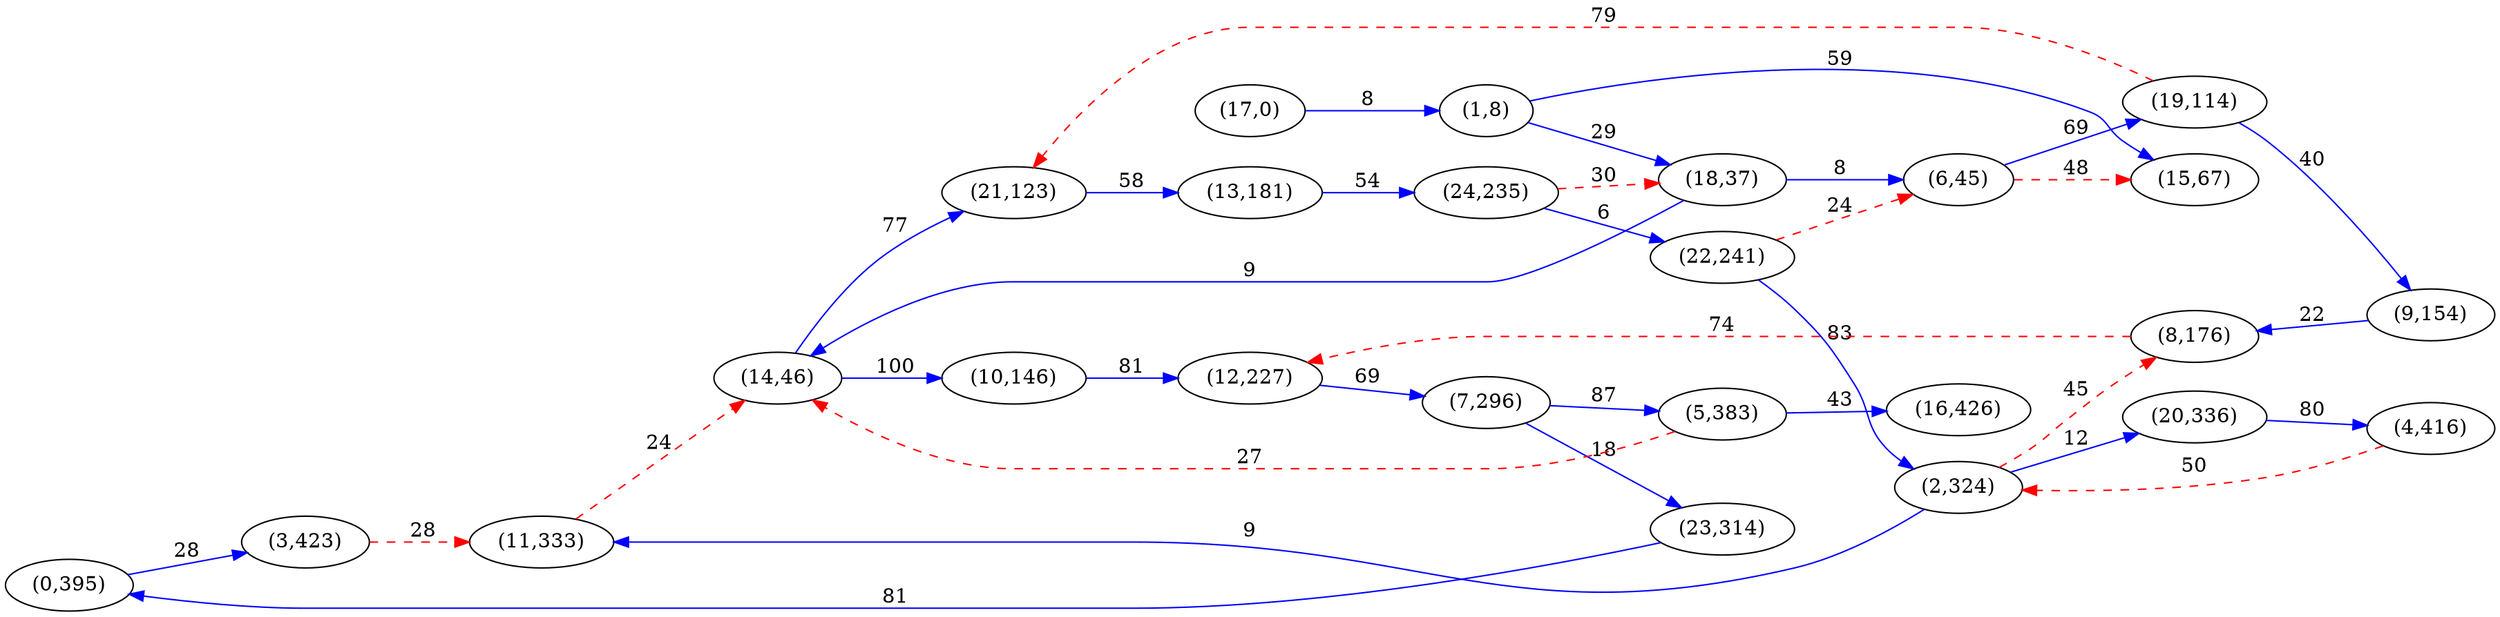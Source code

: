 digraph G {
ranksep = "equally";
rankdir = LR;
{rank = same; "(0,395)"; };
{rank = same; "(3,423)"; };
{rank = same; "(11,333)"; };
{rank = same; "(14,46)"; };
{rank = same; "(10,146)"; "(21,123)"; };
{rank = same; "(12,227)"; "(13,181)"; };
{rank = same; "(7,296)"; "(24,235)"; };
{rank = same; "(23,314)"; "(5,383)"; "(18,37)"; "(22,241)"; };
{rank = same; "(16,426)"; "(6,45)"; "(2,324)"; };
{rank = same; "(19,114)"; "(15,67)"; "(20,336)"; "(8,176)"; };
{rank = same; "(9,154)"; "(4,416)"; };
{rank = same; };
{rank = same; "(1,8)"; };
{rank = same; };
{rank = same; "(17,0)"; };
{rank = same; };
"(0,395)"->"(3,423)"[label="28" color = "blue"];
"(3,423)"->"(11,333)"[label="28" color = "red" style = "dashed" ];
"(11,333)"->"(14,46)"[label="24" color = "red" style = "dashed" ];
"(14,46)"->"(10,146)"[label="100" color = "blue"];
"(14,46)"->"(21,123)"[label="77" color = "blue"];
"(10,146)"->"(12,227)"[label="81" color = "blue"];
"(21,123)"->"(13,181)"[label="58" color = "blue"];
"(12,227)"->"(7,296)"[label="69" color = "blue"];
"(13,181)"->"(24,235)"[label="54" color = "blue"];
"(7,296)"->"(23,314)"[label="18" color = "blue"];
"(7,296)"->"(5,383)"[label="87" color = "blue"];
"(24,235)"->"(18,37)"[label="30" color = "red" style = "dashed" ];
"(24,235)"->"(22,241)"[label="6" color = "blue"];
"(23,314)"->"(0,395)"[label="81" color = "blue"];
"(5,383)"->"(14,46)"[label="27" color = "red" style = "dashed" ];
"(5,383)"->"(16,426)"[label="43" color = "blue"];
"(18,37)"->"(6,45)"[label="8" color = "blue"];
"(18,37)"->"(14,46)"[label="9" color = "blue"];
"(22,241)"->"(2,324)"[label="83" color = "blue"];
"(22,241)"->"(6,45)"[label="24" color = "red" style = "dashed" ];
"(16,426)"
"(6,45)"->"(19,114)"[label="69" color = "blue"];
"(6,45)"->"(15,67)"[label="48" color = "red" style = "dashed" ];
"(2,324)"->"(11,333)"[label="9" color = "blue"];
"(2,324)"->"(20,336)"[label="12" color = "blue"];
"(2,324)"->"(8,176)"[label="45" color = "red" style = "dashed" ];
"(19,114)"->"(21,123)"[label="79" color = "red" style = "dashed" ];
"(19,114)"->"(9,154)"[label="40" color = "blue"];
"(15,67)"
"(20,336)"->"(4,416)"[label="80" color = "blue"];
"(8,176)"->"(12,227)"[label="74" color = "red" style = "dashed" ];
"(9,154)"->"(8,176)"[label="22" color = "blue"];
"(4,416)"->"(2,324)"[label="50" color = "red" style = "dashed" ];
"(1,8)"->"(18,37)"[label="29" color = "blue"];
"(1,8)"->"(15,67)"[label="59" color = "blue"];
"(17,0)"->"(1,8)"[label="8" color = "blue"];
}
